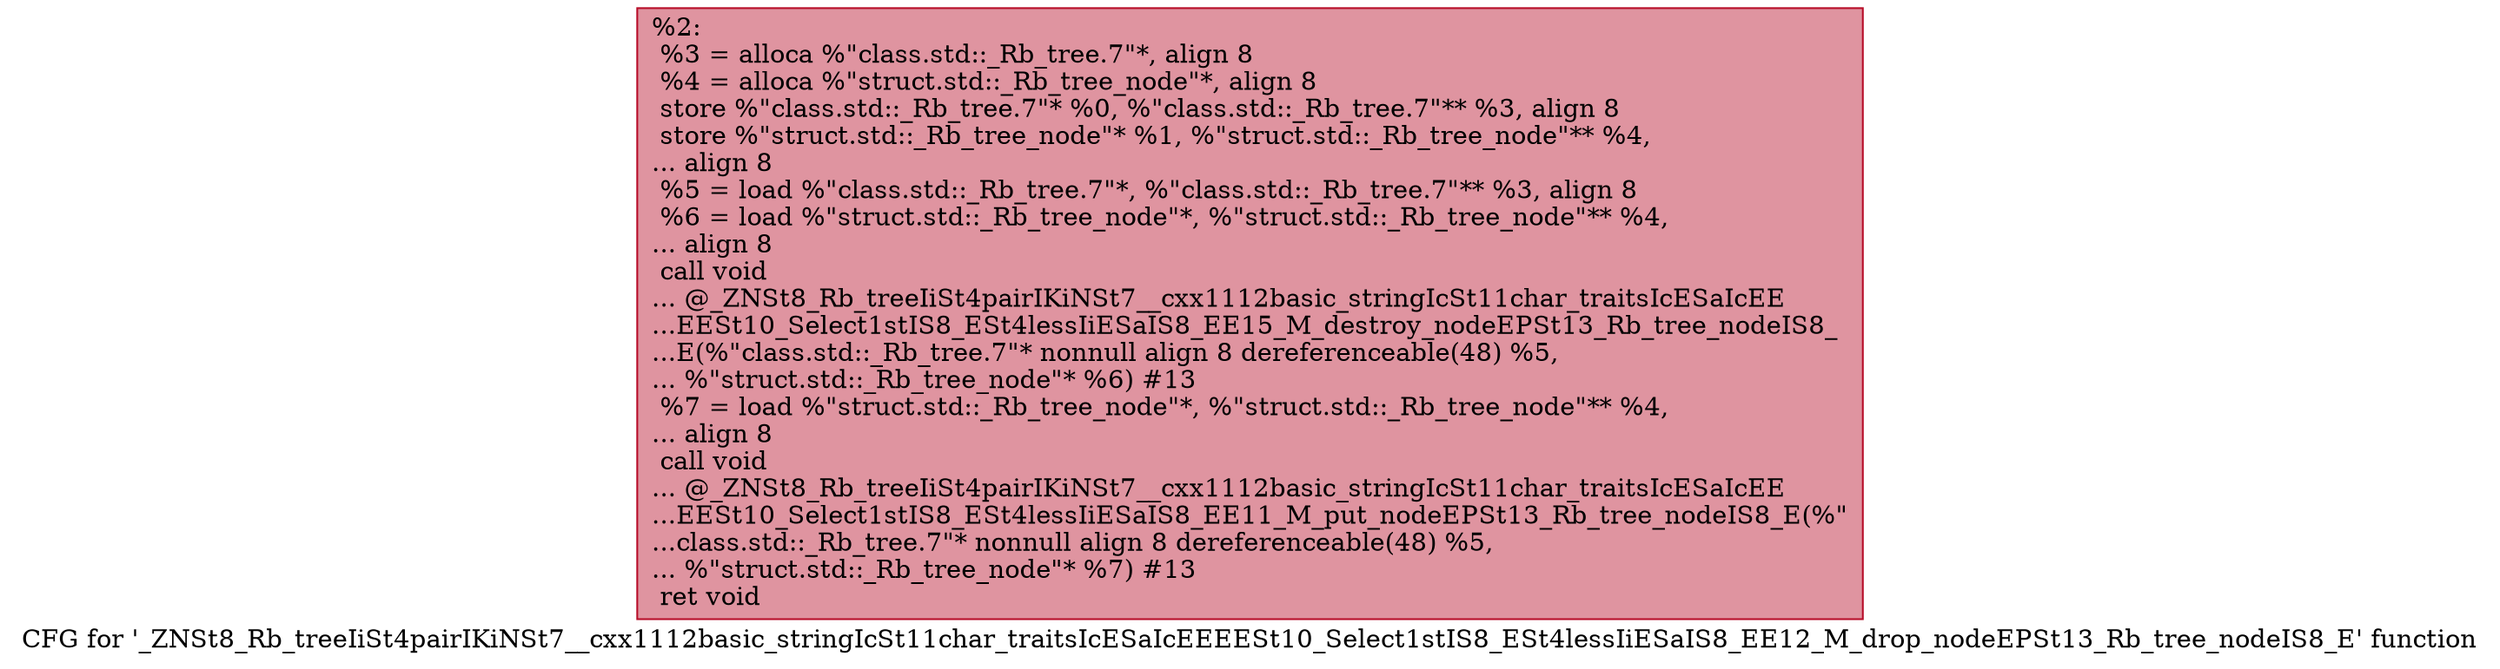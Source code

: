 digraph "CFG for '_ZNSt8_Rb_treeIiSt4pairIKiNSt7__cxx1112basic_stringIcSt11char_traitsIcESaIcEEEESt10_Select1stIS8_ESt4lessIiESaIS8_EE12_M_drop_nodeEPSt13_Rb_tree_nodeIS8_E' function" {
	label="CFG for '_ZNSt8_Rb_treeIiSt4pairIKiNSt7__cxx1112basic_stringIcSt11char_traitsIcESaIcEEEESt10_Select1stIS8_ESt4lessIiESaIS8_EE12_M_drop_nodeEPSt13_Rb_tree_nodeIS8_E' function";

	Node0x55a8467cbc30 [shape=record,color="#b70d28ff", style=filled, fillcolor="#b70d2870",label="{%2:\l  %3 = alloca %\"class.std::_Rb_tree.7\"*, align 8\l  %4 = alloca %\"struct.std::_Rb_tree_node\"*, align 8\l  store %\"class.std::_Rb_tree.7\"* %0, %\"class.std::_Rb_tree.7\"** %3, align 8\l  store %\"struct.std::_Rb_tree_node\"* %1, %\"struct.std::_Rb_tree_node\"** %4,\l... align 8\l  %5 = load %\"class.std::_Rb_tree.7\"*, %\"class.std::_Rb_tree.7\"** %3, align 8\l  %6 = load %\"struct.std::_Rb_tree_node\"*, %\"struct.std::_Rb_tree_node\"** %4,\l... align 8\l  call void\l... @_ZNSt8_Rb_treeIiSt4pairIKiNSt7__cxx1112basic_stringIcSt11char_traitsIcESaIcEE\l...EESt10_Select1stIS8_ESt4lessIiESaIS8_EE15_M_destroy_nodeEPSt13_Rb_tree_nodeIS8_\l...E(%\"class.std::_Rb_tree.7\"* nonnull align 8 dereferenceable(48) %5,\l... %\"struct.std::_Rb_tree_node\"* %6) #13\l  %7 = load %\"struct.std::_Rb_tree_node\"*, %\"struct.std::_Rb_tree_node\"** %4,\l... align 8\l  call void\l... @_ZNSt8_Rb_treeIiSt4pairIKiNSt7__cxx1112basic_stringIcSt11char_traitsIcESaIcEE\l...EESt10_Select1stIS8_ESt4lessIiESaIS8_EE11_M_put_nodeEPSt13_Rb_tree_nodeIS8_E(%\"\l...class.std::_Rb_tree.7\"* nonnull align 8 dereferenceable(48) %5,\l... %\"struct.std::_Rb_tree_node\"* %7) #13\l  ret void\l}"];
}
